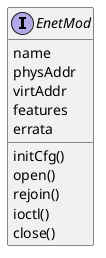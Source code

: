  @startuml
'EnetMod - Ethernet Module

Interface EnetMod {
    name
    physAddr
    virtAddr
    features
    errata

    initCfg()
    open()
    rejoin()
    ioctl()
    close()
}

@enduml
